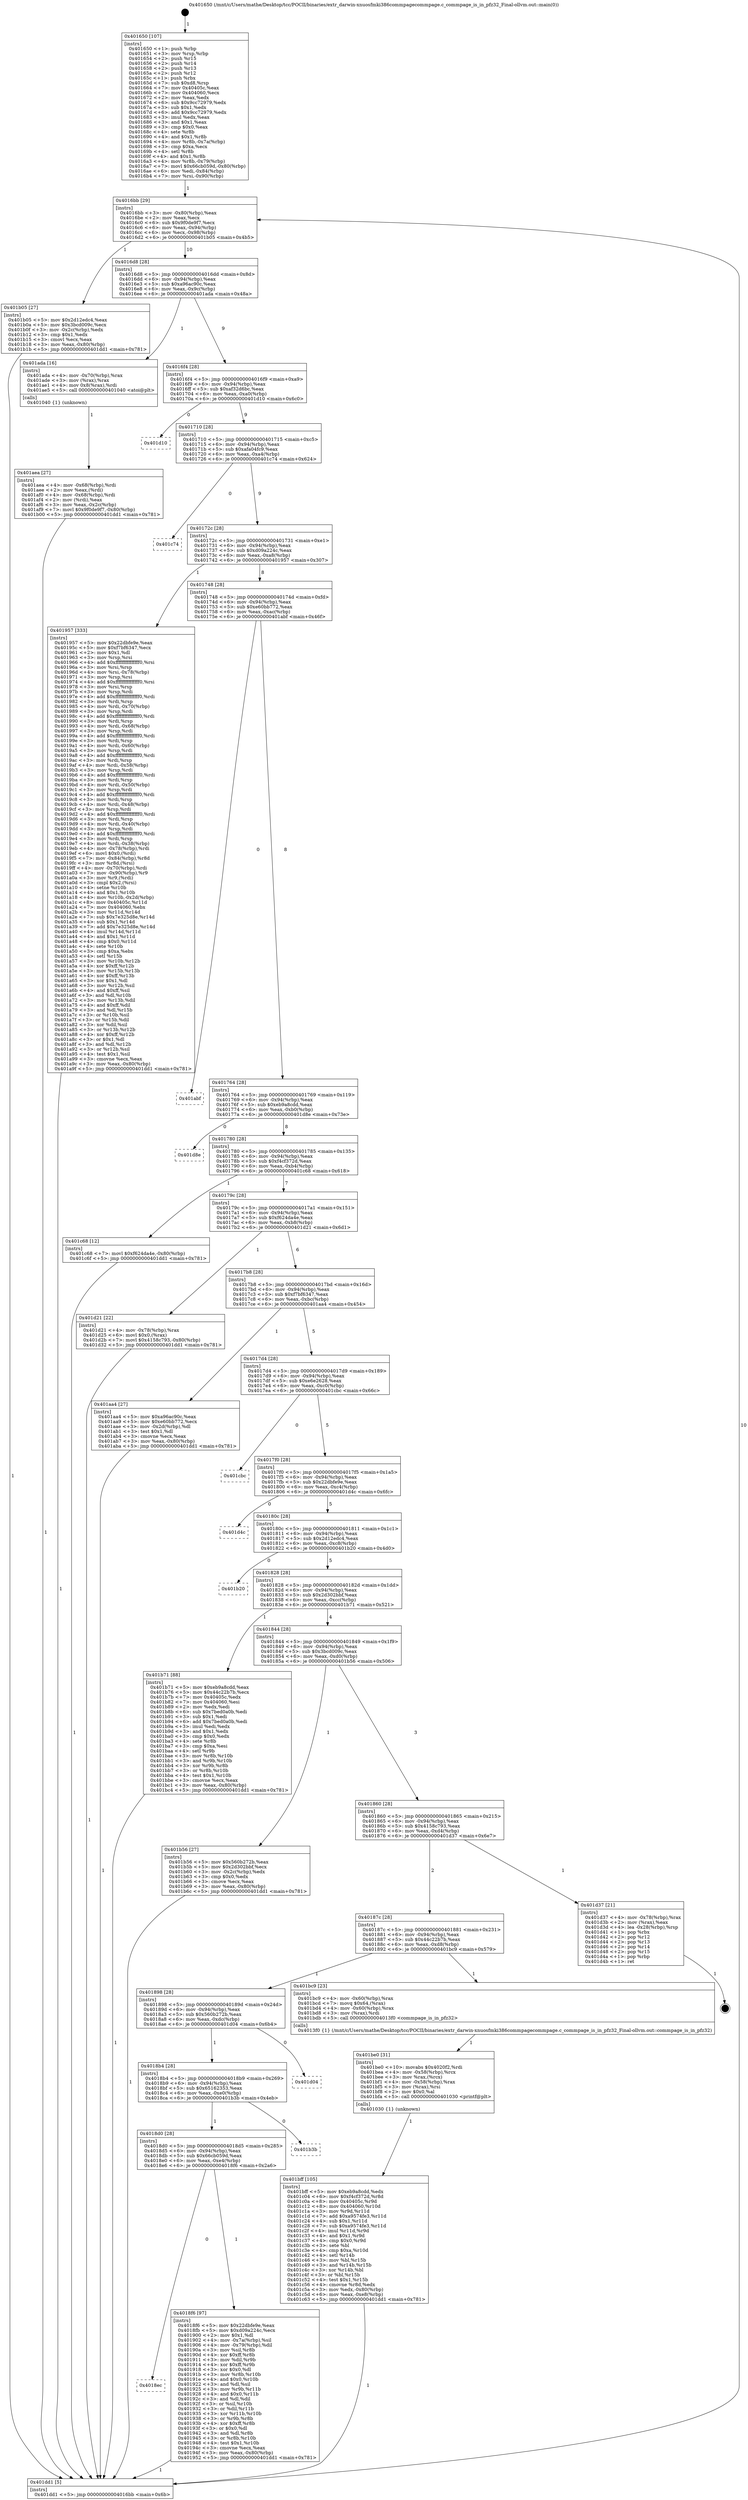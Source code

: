 digraph "0x401650" {
  label = "0x401650 (/mnt/c/Users/mathe/Desktop/tcc/POCII/binaries/extr_darwin-xnuosfmki386commpagecommpage.c_commpage_is_in_pfz32_Final-ollvm.out::main(0))"
  labelloc = "t"
  node[shape=record]

  Entry [label="",width=0.3,height=0.3,shape=circle,fillcolor=black,style=filled]
  "0x4016bb" [label="{
     0x4016bb [29]\l
     | [instrs]\l
     &nbsp;&nbsp;0x4016bb \<+3\>: mov -0x80(%rbp),%eax\l
     &nbsp;&nbsp;0x4016be \<+2\>: mov %eax,%ecx\l
     &nbsp;&nbsp;0x4016c0 \<+6\>: sub $0x9f0de9f7,%ecx\l
     &nbsp;&nbsp;0x4016c6 \<+6\>: mov %eax,-0x94(%rbp)\l
     &nbsp;&nbsp;0x4016cc \<+6\>: mov %ecx,-0x98(%rbp)\l
     &nbsp;&nbsp;0x4016d2 \<+6\>: je 0000000000401b05 \<main+0x4b5\>\l
  }"]
  "0x401b05" [label="{
     0x401b05 [27]\l
     | [instrs]\l
     &nbsp;&nbsp;0x401b05 \<+5\>: mov $0x2d12edc4,%eax\l
     &nbsp;&nbsp;0x401b0a \<+5\>: mov $0x3bcd009c,%ecx\l
     &nbsp;&nbsp;0x401b0f \<+3\>: mov -0x2c(%rbp),%edx\l
     &nbsp;&nbsp;0x401b12 \<+3\>: cmp $0x1,%edx\l
     &nbsp;&nbsp;0x401b15 \<+3\>: cmovl %ecx,%eax\l
     &nbsp;&nbsp;0x401b18 \<+3\>: mov %eax,-0x80(%rbp)\l
     &nbsp;&nbsp;0x401b1b \<+5\>: jmp 0000000000401dd1 \<main+0x781\>\l
  }"]
  "0x4016d8" [label="{
     0x4016d8 [28]\l
     | [instrs]\l
     &nbsp;&nbsp;0x4016d8 \<+5\>: jmp 00000000004016dd \<main+0x8d\>\l
     &nbsp;&nbsp;0x4016dd \<+6\>: mov -0x94(%rbp),%eax\l
     &nbsp;&nbsp;0x4016e3 \<+5\>: sub $0xa96ac90c,%eax\l
     &nbsp;&nbsp;0x4016e8 \<+6\>: mov %eax,-0x9c(%rbp)\l
     &nbsp;&nbsp;0x4016ee \<+6\>: je 0000000000401ada \<main+0x48a\>\l
  }"]
  Exit [label="",width=0.3,height=0.3,shape=circle,fillcolor=black,style=filled,peripheries=2]
  "0x401ada" [label="{
     0x401ada [16]\l
     | [instrs]\l
     &nbsp;&nbsp;0x401ada \<+4\>: mov -0x70(%rbp),%rax\l
     &nbsp;&nbsp;0x401ade \<+3\>: mov (%rax),%rax\l
     &nbsp;&nbsp;0x401ae1 \<+4\>: mov 0x8(%rax),%rdi\l
     &nbsp;&nbsp;0x401ae5 \<+5\>: call 0000000000401040 \<atoi@plt\>\l
     | [calls]\l
     &nbsp;&nbsp;0x401040 \{1\} (unknown)\l
  }"]
  "0x4016f4" [label="{
     0x4016f4 [28]\l
     | [instrs]\l
     &nbsp;&nbsp;0x4016f4 \<+5\>: jmp 00000000004016f9 \<main+0xa9\>\l
     &nbsp;&nbsp;0x4016f9 \<+6\>: mov -0x94(%rbp),%eax\l
     &nbsp;&nbsp;0x4016ff \<+5\>: sub $0xaf32d6bc,%eax\l
     &nbsp;&nbsp;0x401704 \<+6\>: mov %eax,-0xa0(%rbp)\l
     &nbsp;&nbsp;0x40170a \<+6\>: je 0000000000401d10 \<main+0x6c0\>\l
  }"]
  "0x401bff" [label="{
     0x401bff [105]\l
     | [instrs]\l
     &nbsp;&nbsp;0x401bff \<+5\>: mov $0xeb9a8cdd,%edx\l
     &nbsp;&nbsp;0x401c04 \<+6\>: mov $0xf4cf372d,%r8d\l
     &nbsp;&nbsp;0x401c0a \<+8\>: mov 0x40405c,%r9d\l
     &nbsp;&nbsp;0x401c12 \<+8\>: mov 0x404060,%r10d\l
     &nbsp;&nbsp;0x401c1a \<+3\>: mov %r9d,%r11d\l
     &nbsp;&nbsp;0x401c1d \<+7\>: add $0xa9574fe3,%r11d\l
     &nbsp;&nbsp;0x401c24 \<+4\>: sub $0x1,%r11d\l
     &nbsp;&nbsp;0x401c28 \<+7\>: sub $0xa9574fe3,%r11d\l
     &nbsp;&nbsp;0x401c2f \<+4\>: imul %r11d,%r9d\l
     &nbsp;&nbsp;0x401c33 \<+4\>: and $0x1,%r9d\l
     &nbsp;&nbsp;0x401c37 \<+4\>: cmp $0x0,%r9d\l
     &nbsp;&nbsp;0x401c3b \<+3\>: sete %bl\l
     &nbsp;&nbsp;0x401c3e \<+4\>: cmp $0xa,%r10d\l
     &nbsp;&nbsp;0x401c42 \<+4\>: setl %r14b\l
     &nbsp;&nbsp;0x401c46 \<+3\>: mov %bl,%r15b\l
     &nbsp;&nbsp;0x401c49 \<+3\>: and %r14b,%r15b\l
     &nbsp;&nbsp;0x401c4c \<+3\>: xor %r14b,%bl\l
     &nbsp;&nbsp;0x401c4f \<+3\>: or %bl,%r15b\l
     &nbsp;&nbsp;0x401c52 \<+4\>: test $0x1,%r15b\l
     &nbsp;&nbsp;0x401c56 \<+4\>: cmovne %r8d,%edx\l
     &nbsp;&nbsp;0x401c5a \<+3\>: mov %edx,-0x80(%rbp)\l
     &nbsp;&nbsp;0x401c5d \<+6\>: mov %eax,-0xe8(%rbp)\l
     &nbsp;&nbsp;0x401c63 \<+5\>: jmp 0000000000401dd1 \<main+0x781\>\l
  }"]
  "0x401d10" [label="{
     0x401d10\l
  }", style=dashed]
  "0x401710" [label="{
     0x401710 [28]\l
     | [instrs]\l
     &nbsp;&nbsp;0x401710 \<+5\>: jmp 0000000000401715 \<main+0xc5\>\l
     &nbsp;&nbsp;0x401715 \<+6\>: mov -0x94(%rbp),%eax\l
     &nbsp;&nbsp;0x40171b \<+5\>: sub $0xafa04fc9,%eax\l
     &nbsp;&nbsp;0x401720 \<+6\>: mov %eax,-0xa4(%rbp)\l
     &nbsp;&nbsp;0x401726 \<+6\>: je 0000000000401c74 \<main+0x624\>\l
  }"]
  "0x401be0" [label="{
     0x401be0 [31]\l
     | [instrs]\l
     &nbsp;&nbsp;0x401be0 \<+10\>: movabs $0x4020f2,%rdi\l
     &nbsp;&nbsp;0x401bea \<+4\>: mov -0x58(%rbp),%rcx\l
     &nbsp;&nbsp;0x401bee \<+3\>: mov %rax,(%rcx)\l
     &nbsp;&nbsp;0x401bf1 \<+4\>: mov -0x58(%rbp),%rax\l
     &nbsp;&nbsp;0x401bf5 \<+3\>: mov (%rax),%rsi\l
     &nbsp;&nbsp;0x401bf8 \<+2\>: mov $0x0,%al\l
     &nbsp;&nbsp;0x401bfa \<+5\>: call 0000000000401030 \<printf@plt\>\l
     | [calls]\l
     &nbsp;&nbsp;0x401030 \{1\} (unknown)\l
  }"]
  "0x401c74" [label="{
     0x401c74\l
  }", style=dashed]
  "0x40172c" [label="{
     0x40172c [28]\l
     | [instrs]\l
     &nbsp;&nbsp;0x40172c \<+5\>: jmp 0000000000401731 \<main+0xe1\>\l
     &nbsp;&nbsp;0x401731 \<+6\>: mov -0x94(%rbp),%eax\l
     &nbsp;&nbsp;0x401737 \<+5\>: sub $0xd09a224c,%eax\l
     &nbsp;&nbsp;0x40173c \<+6\>: mov %eax,-0xa8(%rbp)\l
     &nbsp;&nbsp;0x401742 \<+6\>: je 0000000000401957 \<main+0x307\>\l
  }"]
  "0x401aea" [label="{
     0x401aea [27]\l
     | [instrs]\l
     &nbsp;&nbsp;0x401aea \<+4\>: mov -0x68(%rbp),%rdi\l
     &nbsp;&nbsp;0x401aee \<+2\>: mov %eax,(%rdi)\l
     &nbsp;&nbsp;0x401af0 \<+4\>: mov -0x68(%rbp),%rdi\l
     &nbsp;&nbsp;0x401af4 \<+2\>: mov (%rdi),%eax\l
     &nbsp;&nbsp;0x401af6 \<+3\>: mov %eax,-0x2c(%rbp)\l
     &nbsp;&nbsp;0x401af9 \<+7\>: movl $0x9f0de9f7,-0x80(%rbp)\l
     &nbsp;&nbsp;0x401b00 \<+5\>: jmp 0000000000401dd1 \<main+0x781\>\l
  }"]
  "0x401957" [label="{
     0x401957 [333]\l
     | [instrs]\l
     &nbsp;&nbsp;0x401957 \<+5\>: mov $0x22dbfe9e,%eax\l
     &nbsp;&nbsp;0x40195c \<+5\>: mov $0xf7bf6347,%ecx\l
     &nbsp;&nbsp;0x401961 \<+2\>: mov $0x1,%dl\l
     &nbsp;&nbsp;0x401963 \<+3\>: mov %rsp,%rsi\l
     &nbsp;&nbsp;0x401966 \<+4\>: add $0xfffffffffffffff0,%rsi\l
     &nbsp;&nbsp;0x40196a \<+3\>: mov %rsi,%rsp\l
     &nbsp;&nbsp;0x40196d \<+4\>: mov %rsi,-0x78(%rbp)\l
     &nbsp;&nbsp;0x401971 \<+3\>: mov %rsp,%rsi\l
     &nbsp;&nbsp;0x401974 \<+4\>: add $0xfffffffffffffff0,%rsi\l
     &nbsp;&nbsp;0x401978 \<+3\>: mov %rsi,%rsp\l
     &nbsp;&nbsp;0x40197b \<+3\>: mov %rsp,%rdi\l
     &nbsp;&nbsp;0x40197e \<+4\>: add $0xfffffffffffffff0,%rdi\l
     &nbsp;&nbsp;0x401982 \<+3\>: mov %rdi,%rsp\l
     &nbsp;&nbsp;0x401985 \<+4\>: mov %rdi,-0x70(%rbp)\l
     &nbsp;&nbsp;0x401989 \<+3\>: mov %rsp,%rdi\l
     &nbsp;&nbsp;0x40198c \<+4\>: add $0xfffffffffffffff0,%rdi\l
     &nbsp;&nbsp;0x401990 \<+3\>: mov %rdi,%rsp\l
     &nbsp;&nbsp;0x401993 \<+4\>: mov %rdi,-0x68(%rbp)\l
     &nbsp;&nbsp;0x401997 \<+3\>: mov %rsp,%rdi\l
     &nbsp;&nbsp;0x40199a \<+4\>: add $0xfffffffffffffff0,%rdi\l
     &nbsp;&nbsp;0x40199e \<+3\>: mov %rdi,%rsp\l
     &nbsp;&nbsp;0x4019a1 \<+4\>: mov %rdi,-0x60(%rbp)\l
     &nbsp;&nbsp;0x4019a5 \<+3\>: mov %rsp,%rdi\l
     &nbsp;&nbsp;0x4019a8 \<+4\>: add $0xfffffffffffffff0,%rdi\l
     &nbsp;&nbsp;0x4019ac \<+3\>: mov %rdi,%rsp\l
     &nbsp;&nbsp;0x4019af \<+4\>: mov %rdi,-0x58(%rbp)\l
     &nbsp;&nbsp;0x4019b3 \<+3\>: mov %rsp,%rdi\l
     &nbsp;&nbsp;0x4019b6 \<+4\>: add $0xfffffffffffffff0,%rdi\l
     &nbsp;&nbsp;0x4019ba \<+3\>: mov %rdi,%rsp\l
     &nbsp;&nbsp;0x4019bd \<+4\>: mov %rdi,-0x50(%rbp)\l
     &nbsp;&nbsp;0x4019c1 \<+3\>: mov %rsp,%rdi\l
     &nbsp;&nbsp;0x4019c4 \<+4\>: add $0xfffffffffffffff0,%rdi\l
     &nbsp;&nbsp;0x4019c8 \<+3\>: mov %rdi,%rsp\l
     &nbsp;&nbsp;0x4019cb \<+4\>: mov %rdi,-0x48(%rbp)\l
     &nbsp;&nbsp;0x4019cf \<+3\>: mov %rsp,%rdi\l
     &nbsp;&nbsp;0x4019d2 \<+4\>: add $0xfffffffffffffff0,%rdi\l
     &nbsp;&nbsp;0x4019d6 \<+3\>: mov %rdi,%rsp\l
     &nbsp;&nbsp;0x4019d9 \<+4\>: mov %rdi,-0x40(%rbp)\l
     &nbsp;&nbsp;0x4019dd \<+3\>: mov %rsp,%rdi\l
     &nbsp;&nbsp;0x4019e0 \<+4\>: add $0xfffffffffffffff0,%rdi\l
     &nbsp;&nbsp;0x4019e4 \<+3\>: mov %rdi,%rsp\l
     &nbsp;&nbsp;0x4019e7 \<+4\>: mov %rdi,-0x38(%rbp)\l
     &nbsp;&nbsp;0x4019eb \<+4\>: mov -0x78(%rbp),%rdi\l
     &nbsp;&nbsp;0x4019ef \<+6\>: movl $0x0,(%rdi)\l
     &nbsp;&nbsp;0x4019f5 \<+7\>: mov -0x84(%rbp),%r8d\l
     &nbsp;&nbsp;0x4019fc \<+3\>: mov %r8d,(%rsi)\l
     &nbsp;&nbsp;0x4019ff \<+4\>: mov -0x70(%rbp),%rdi\l
     &nbsp;&nbsp;0x401a03 \<+7\>: mov -0x90(%rbp),%r9\l
     &nbsp;&nbsp;0x401a0a \<+3\>: mov %r9,(%rdi)\l
     &nbsp;&nbsp;0x401a0d \<+3\>: cmpl $0x2,(%rsi)\l
     &nbsp;&nbsp;0x401a10 \<+4\>: setne %r10b\l
     &nbsp;&nbsp;0x401a14 \<+4\>: and $0x1,%r10b\l
     &nbsp;&nbsp;0x401a18 \<+4\>: mov %r10b,-0x2d(%rbp)\l
     &nbsp;&nbsp;0x401a1c \<+8\>: mov 0x40405c,%r11d\l
     &nbsp;&nbsp;0x401a24 \<+7\>: mov 0x404060,%ebx\l
     &nbsp;&nbsp;0x401a2b \<+3\>: mov %r11d,%r14d\l
     &nbsp;&nbsp;0x401a2e \<+7\>: sub $0x7e325d8e,%r14d\l
     &nbsp;&nbsp;0x401a35 \<+4\>: sub $0x1,%r14d\l
     &nbsp;&nbsp;0x401a39 \<+7\>: add $0x7e325d8e,%r14d\l
     &nbsp;&nbsp;0x401a40 \<+4\>: imul %r14d,%r11d\l
     &nbsp;&nbsp;0x401a44 \<+4\>: and $0x1,%r11d\l
     &nbsp;&nbsp;0x401a48 \<+4\>: cmp $0x0,%r11d\l
     &nbsp;&nbsp;0x401a4c \<+4\>: sete %r10b\l
     &nbsp;&nbsp;0x401a50 \<+3\>: cmp $0xa,%ebx\l
     &nbsp;&nbsp;0x401a53 \<+4\>: setl %r15b\l
     &nbsp;&nbsp;0x401a57 \<+3\>: mov %r10b,%r12b\l
     &nbsp;&nbsp;0x401a5a \<+4\>: xor $0xff,%r12b\l
     &nbsp;&nbsp;0x401a5e \<+3\>: mov %r15b,%r13b\l
     &nbsp;&nbsp;0x401a61 \<+4\>: xor $0xff,%r13b\l
     &nbsp;&nbsp;0x401a65 \<+3\>: xor $0x1,%dl\l
     &nbsp;&nbsp;0x401a68 \<+3\>: mov %r12b,%sil\l
     &nbsp;&nbsp;0x401a6b \<+4\>: and $0xff,%sil\l
     &nbsp;&nbsp;0x401a6f \<+3\>: and %dl,%r10b\l
     &nbsp;&nbsp;0x401a72 \<+3\>: mov %r13b,%dil\l
     &nbsp;&nbsp;0x401a75 \<+4\>: and $0xff,%dil\l
     &nbsp;&nbsp;0x401a79 \<+3\>: and %dl,%r15b\l
     &nbsp;&nbsp;0x401a7c \<+3\>: or %r10b,%sil\l
     &nbsp;&nbsp;0x401a7f \<+3\>: or %r15b,%dil\l
     &nbsp;&nbsp;0x401a82 \<+3\>: xor %dil,%sil\l
     &nbsp;&nbsp;0x401a85 \<+3\>: or %r13b,%r12b\l
     &nbsp;&nbsp;0x401a88 \<+4\>: xor $0xff,%r12b\l
     &nbsp;&nbsp;0x401a8c \<+3\>: or $0x1,%dl\l
     &nbsp;&nbsp;0x401a8f \<+3\>: and %dl,%r12b\l
     &nbsp;&nbsp;0x401a92 \<+3\>: or %r12b,%sil\l
     &nbsp;&nbsp;0x401a95 \<+4\>: test $0x1,%sil\l
     &nbsp;&nbsp;0x401a99 \<+3\>: cmovne %ecx,%eax\l
     &nbsp;&nbsp;0x401a9c \<+3\>: mov %eax,-0x80(%rbp)\l
     &nbsp;&nbsp;0x401a9f \<+5\>: jmp 0000000000401dd1 \<main+0x781\>\l
  }"]
  "0x401748" [label="{
     0x401748 [28]\l
     | [instrs]\l
     &nbsp;&nbsp;0x401748 \<+5\>: jmp 000000000040174d \<main+0xfd\>\l
     &nbsp;&nbsp;0x40174d \<+6\>: mov -0x94(%rbp),%eax\l
     &nbsp;&nbsp;0x401753 \<+5\>: sub $0xe60bb772,%eax\l
     &nbsp;&nbsp;0x401758 \<+6\>: mov %eax,-0xac(%rbp)\l
     &nbsp;&nbsp;0x40175e \<+6\>: je 0000000000401abf \<main+0x46f\>\l
  }"]
  "0x401650" [label="{
     0x401650 [107]\l
     | [instrs]\l
     &nbsp;&nbsp;0x401650 \<+1\>: push %rbp\l
     &nbsp;&nbsp;0x401651 \<+3\>: mov %rsp,%rbp\l
     &nbsp;&nbsp;0x401654 \<+2\>: push %r15\l
     &nbsp;&nbsp;0x401656 \<+2\>: push %r14\l
     &nbsp;&nbsp;0x401658 \<+2\>: push %r13\l
     &nbsp;&nbsp;0x40165a \<+2\>: push %r12\l
     &nbsp;&nbsp;0x40165c \<+1\>: push %rbx\l
     &nbsp;&nbsp;0x40165d \<+7\>: sub $0xd8,%rsp\l
     &nbsp;&nbsp;0x401664 \<+7\>: mov 0x40405c,%eax\l
     &nbsp;&nbsp;0x40166b \<+7\>: mov 0x404060,%ecx\l
     &nbsp;&nbsp;0x401672 \<+2\>: mov %eax,%edx\l
     &nbsp;&nbsp;0x401674 \<+6\>: sub $0x9cc72979,%edx\l
     &nbsp;&nbsp;0x40167a \<+3\>: sub $0x1,%edx\l
     &nbsp;&nbsp;0x40167d \<+6\>: add $0x9cc72979,%edx\l
     &nbsp;&nbsp;0x401683 \<+3\>: imul %edx,%eax\l
     &nbsp;&nbsp;0x401686 \<+3\>: and $0x1,%eax\l
     &nbsp;&nbsp;0x401689 \<+3\>: cmp $0x0,%eax\l
     &nbsp;&nbsp;0x40168c \<+4\>: sete %r8b\l
     &nbsp;&nbsp;0x401690 \<+4\>: and $0x1,%r8b\l
     &nbsp;&nbsp;0x401694 \<+4\>: mov %r8b,-0x7a(%rbp)\l
     &nbsp;&nbsp;0x401698 \<+3\>: cmp $0xa,%ecx\l
     &nbsp;&nbsp;0x40169b \<+4\>: setl %r8b\l
     &nbsp;&nbsp;0x40169f \<+4\>: and $0x1,%r8b\l
     &nbsp;&nbsp;0x4016a3 \<+4\>: mov %r8b,-0x79(%rbp)\l
     &nbsp;&nbsp;0x4016a7 \<+7\>: movl $0x66cb059d,-0x80(%rbp)\l
     &nbsp;&nbsp;0x4016ae \<+6\>: mov %edi,-0x84(%rbp)\l
     &nbsp;&nbsp;0x4016b4 \<+7\>: mov %rsi,-0x90(%rbp)\l
  }"]
  "0x401abf" [label="{
     0x401abf\l
  }", style=dashed]
  "0x401764" [label="{
     0x401764 [28]\l
     | [instrs]\l
     &nbsp;&nbsp;0x401764 \<+5\>: jmp 0000000000401769 \<main+0x119\>\l
     &nbsp;&nbsp;0x401769 \<+6\>: mov -0x94(%rbp),%eax\l
     &nbsp;&nbsp;0x40176f \<+5\>: sub $0xeb9a8cdd,%eax\l
     &nbsp;&nbsp;0x401774 \<+6\>: mov %eax,-0xb0(%rbp)\l
     &nbsp;&nbsp;0x40177a \<+6\>: je 0000000000401d8e \<main+0x73e\>\l
  }"]
  "0x401dd1" [label="{
     0x401dd1 [5]\l
     | [instrs]\l
     &nbsp;&nbsp;0x401dd1 \<+5\>: jmp 00000000004016bb \<main+0x6b\>\l
  }"]
  "0x401d8e" [label="{
     0x401d8e\l
  }", style=dashed]
  "0x401780" [label="{
     0x401780 [28]\l
     | [instrs]\l
     &nbsp;&nbsp;0x401780 \<+5\>: jmp 0000000000401785 \<main+0x135\>\l
     &nbsp;&nbsp;0x401785 \<+6\>: mov -0x94(%rbp),%eax\l
     &nbsp;&nbsp;0x40178b \<+5\>: sub $0xf4cf372d,%eax\l
     &nbsp;&nbsp;0x401790 \<+6\>: mov %eax,-0xb4(%rbp)\l
     &nbsp;&nbsp;0x401796 \<+6\>: je 0000000000401c68 \<main+0x618\>\l
  }"]
  "0x4018ec" [label="{
     0x4018ec\l
  }", style=dashed]
  "0x401c68" [label="{
     0x401c68 [12]\l
     | [instrs]\l
     &nbsp;&nbsp;0x401c68 \<+7\>: movl $0xf624da4e,-0x80(%rbp)\l
     &nbsp;&nbsp;0x401c6f \<+5\>: jmp 0000000000401dd1 \<main+0x781\>\l
  }"]
  "0x40179c" [label="{
     0x40179c [28]\l
     | [instrs]\l
     &nbsp;&nbsp;0x40179c \<+5\>: jmp 00000000004017a1 \<main+0x151\>\l
     &nbsp;&nbsp;0x4017a1 \<+6\>: mov -0x94(%rbp),%eax\l
     &nbsp;&nbsp;0x4017a7 \<+5\>: sub $0xf624da4e,%eax\l
     &nbsp;&nbsp;0x4017ac \<+6\>: mov %eax,-0xb8(%rbp)\l
     &nbsp;&nbsp;0x4017b2 \<+6\>: je 0000000000401d21 \<main+0x6d1\>\l
  }"]
  "0x4018f6" [label="{
     0x4018f6 [97]\l
     | [instrs]\l
     &nbsp;&nbsp;0x4018f6 \<+5\>: mov $0x22dbfe9e,%eax\l
     &nbsp;&nbsp;0x4018fb \<+5\>: mov $0xd09a224c,%ecx\l
     &nbsp;&nbsp;0x401900 \<+2\>: mov $0x1,%dl\l
     &nbsp;&nbsp;0x401902 \<+4\>: mov -0x7a(%rbp),%sil\l
     &nbsp;&nbsp;0x401906 \<+4\>: mov -0x79(%rbp),%dil\l
     &nbsp;&nbsp;0x40190a \<+3\>: mov %sil,%r8b\l
     &nbsp;&nbsp;0x40190d \<+4\>: xor $0xff,%r8b\l
     &nbsp;&nbsp;0x401911 \<+3\>: mov %dil,%r9b\l
     &nbsp;&nbsp;0x401914 \<+4\>: xor $0xff,%r9b\l
     &nbsp;&nbsp;0x401918 \<+3\>: xor $0x0,%dl\l
     &nbsp;&nbsp;0x40191b \<+3\>: mov %r8b,%r10b\l
     &nbsp;&nbsp;0x40191e \<+4\>: and $0x0,%r10b\l
     &nbsp;&nbsp;0x401922 \<+3\>: and %dl,%sil\l
     &nbsp;&nbsp;0x401925 \<+3\>: mov %r9b,%r11b\l
     &nbsp;&nbsp;0x401928 \<+4\>: and $0x0,%r11b\l
     &nbsp;&nbsp;0x40192c \<+3\>: and %dl,%dil\l
     &nbsp;&nbsp;0x40192f \<+3\>: or %sil,%r10b\l
     &nbsp;&nbsp;0x401932 \<+3\>: or %dil,%r11b\l
     &nbsp;&nbsp;0x401935 \<+3\>: xor %r11b,%r10b\l
     &nbsp;&nbsp;0x401938 \<+3\>: or %r9b,%r8b\l
     &nbsp;&nbsp;0x40193b \<+4\>: xor $0xff,%r8b\l
     &nbsp;&nbsp;0x40193f \<+3\>: or $0x0,%dl\l
     &nbsp;&nbsp;0x401942 \<+3\>: and %dl,%r8b\l
     &nbsp;&nbsp;0x401945 \<+3\>: or %r8b,%r10b\l
     &nbsp;&nbsp;0x401948 \<+4\>: test $0x1,%r10b\l
     &nbsp;&nbsp;0x40194c \<+3\>: cmovne %ecx,%eax\l
     &nbsp;&nbsp;0x40194f \<+3\>: mov %eax,-0x80(%rbp)\l
     &nbsp;&nbsp;0x401952 \<+5\>: jmp 0000000000401dd1 \<main+0x781\>\l
  }"]
  "0x401d21" [label="{
     0x401d21 [22]\l
     | [instrs]\l
     &nbsp;&nbsp;0x401d21 \<+4\>: mov -0x78(%rbp),%rax\l
     &nbsp;&nbsp;0x401d25 \<+6\>: movl $0x0,(%rax)\l
     &nbsp;&nbsp;0x401d2b \<+7\>: movl $0x4158c793,-0x80(%rbp)\l
     &nbsp;&nbsp;0x401d32 \<+5\>: jmp 0000000000401dd1 \<main+0x781\>\l
  }"]
  "0x4017b8" [label="{
     0x4017b8 [28]\l
     | [instrs]\l
     &nbsp;&nbsp;0x4017b8 \<+5\>: jmp 00000000004017bd \<main+0x16d\>\l
     &nbsp;&nbsp;0x4017bd \<+6\>: mov -0x94(%rbp),%eax\l
     &nbsp;&nbsp;0x4017c3 \<+5\>: sub $0xf7bf6347,%eax\l
     &nbsp;&nbsp;0x4017c8 \<+6\>: mov %eax,-0xbc(%rbp)\l
     &nbsp;&nbsp;0x4017ce \<+6\>: je 0000000000401aa4 \<main+0x454\>\l
  }"]
  "0x4018d0" [label="{
     0x4018d0 [28]\l
     | [instrs]\l
     &nbsp;&nbsp;0x4018d0 \<+5\>: jmp 00000000004018d5 \<main+0x285\>\l
     &nbsp;&nbsp;0x4018d5 \<+6\>: mov -0x94(%rbp),%eax\l
     &nbsp;&nbsp;0x4018db \<+5\>: sub $0x66cb059d,%eax\l
     &nbsp;&nbsp;0x4018e0 \<+6\>: mov %eax,-0xe4(%rbp)\l
     &nbsp;&nbsp;0x4018e6 \<+6\>: je 00000000004018f6 \<main+0x2a6\>\l
  }"]
  "0x401aa4" [label="{
     0x401aa4 [27]\l
     | [instrs]\l
     &nbsp;&nbsp;0x401aa4 \<+5\>: mov $0xa96ac90c,%eax\l
     &nbsp;&nbsp;0x401aa9 \<+5\>: mov $0xe60bb772,%ecx\l
     &nbsp;&nbsp;0x401aae \<+3\>: mov -0x2d(%rbp),%dl\l
     &nbsp;&nbsp;0x401ab1 \<+3\>: test $0x1,%dl\l
     &nbsp;&nbsp;0x401ab4 \<+3\>: cmovne %ecx,%eax\l
     &nbsp;&nbsp;0x401ab7 \<+3\>: mov %eax,-0x80(%rbp)\l
     &nbsp;&nbsp;0x401aba \<+5\>: jmp 0000000000401dd1 \<main+0x781\>\l
  }"]
  "0x4017d4" [label="{
     0x4017d4 [28]\l
     | [instrs]\l
     &nbsp;&nbsp;0x4017d4 \<+5\>: jmp 00000000004017d9 \<main+0x189\>\l
     &nbsp;&nbsp;0x4017d9 \<+6\>: mov -0x94(%rbp),%eax\l
     &nbsp;&nbsp;0x4017df \<+5\>: sub $0xe6e2628,%eax\l
     &nbsp;&nbsp;0x4017e4 \<+6\>: mov %eax,-0xc0(%rbp)\l
     &nbsp;&nbsp;0x4017ea \<+6\>: je 0000000000401cbc \<main+0x66c\>\l
  }"]
  "0x401b3b" [label="{
     0x401b3b\l
  }", style=dashed]
  "0x401cbc" [label="{
     0x401cbc\l
  }", style=dashed]
  "0x4017f0" [label="{
     0x4017f0 [28]\l
     | [instrs]\l
     &nbsp;&nbsp;0x4017f0 \<+5\>: jmp 00000000004017f5 \<main+0x1a5\>\l
     &nbsp;&nbsp;0x4017f5 \<+6\>: mov -0x94(%rbp),%eax\l
     &nbsp;&nbsp;0x4017fb \<+5\>: sub $0x22dbfe9e,%eax\l
     &nbsp;&nbsp;0x401800 \<+6\>: mov %eax,-0xc4(%rbp)\l
     &nbsp;&nbsp;0x401806 \<+6\>: je 0000000000401d4c \<main+0x6fc\>\l
  }"]
  "0x4018b4" [label="{
     0x4018b4 [28]\l
     | [instrs]\l
     &nbsp;&nbsp;0x4018b4 \<+5\>: jmp 00000000004018b9 \<main+0x269\>\l
     &nbsp;&nbsp;0x4018b9 \<+6\>: mov -0x94(%rbp),%eax\l
     &nbsp;&nbsp;0x4018bf \<+5\>: sub $0x65162353,%eax\l
     &nbsp;&nbsp;0x4018c4 \<+6\>: mov %eax,-0xe0(%rbp)\l
     &nbsp;&nbsp;0x4018ca \<+6\>: je 0000000000401b3b \<main+0x4eb\>\l
  }"]
  "0x401d4c" [label="{
     0x401d4c\l
  }", style=dashed]
  "0x40180c" [label="{
     0x40180c [28]\l
     | [instrs]\l
     &nbsp;&nbsp;0x40180c \<+5\>: jmp 0000000000401811 \<main+0x1c1\>\l
     &nbsp;&nbsp;0x401811 \<+6\>: mov -0x94(%rbp),%eax\l
     &nbsp;&nbsp;0x401817 \<+5\>: sub $0x2d12edc4,%eax\l
     &nbsp;&nbsp;0x40181c \<+6\>: mov %eax,-0xc8(%rbp)\l
     &nbsp;&nbsp;0x401822 \<+6\>: je 0000000000401b20 \<main+0x4d0\>\l
  }"]
  "0x401d04" [label="{
     0x401d04\l
  }", style=dashed]
  "0x401b20" [label="{
     0x401b20\l
  }", style=dashed]
  "0x401828" [label="{
     0x401828 [28]\l
     | [instrs]\l
     &nbsp;&nbsp;0x401828 \<+5\>: jmp 000000000040182d \<main+0x1dd\>\l
     &nbsp;&nbsp;0x40182d \<+6\>: mov -0x94(%rbp),%eax\l
     &nbsp;&nbsp;0x401833 \<+5\>: sub $0x2d302bbf,%eax\l
     &nbsp;&nbsp;0x401838 \<+6\>: mov %eax,-0xcc(%rbp)\l
     &nbsp;&nbsp;0x40183e \<+6\>: je 0000000000401b71 \<main+0x521\>\l
  }"]
  "0x401898" [label="{
     0x401898 [28]\l
     | [instrs]\l
     &nbsp;&nbsp;0x401898 \<+5\>: jmp 000000000040189d \<main+0x24d\>\l
     &nbsp;&nbsp;0x40189d \<+6\>: mov -0x94(%rbp),%eax\l
     &nbsp;&nbsp;0x4018a3 \<+5\>: sub $0x560b272b,%eax\l
     &nbsp;&nbsp;0x4018a8 \<+6\>: mov %eax,-0xdc(%rbp)\l
     &nbsp;&nbsp;0x4018ae \<+6\>: je 0000000000401d04 \<main+0x6b4\>\l
  }"]
  "0x401b71" [label="{
     0x401b71 [88]\l
     | [instrs]\l
     &nbsp;&nbsp;0x401b71 \<+5\>: mov $0xeb9a8cdd,%eax\l
     &nbsp;&nbsp;0x401b76 \<+5\>: mov $0x44c22b7b,%ecx\l
     &nbsp;&nbsp;0x401b7b \<+7\>: mov 0x40405c,%edx\l
     &nbsp;&nbsp;0x401b82 \<+7\>: mov 0x404060,%esi\l
     &nbsp;&nbsp;0x401b89 \<+2\>: mov %edx,%edi\l
     &nbsp;&nbsp;0x401b8b \<+6\>: sub $0x7bed0a0b,%edi\l
     &nbsp;&nbsp;0x401b91 \<+3\>: sub $0x1,%edi\l
     &nbsp;&nbsp;0x401b94 \<+6\>: add $0x7bed0a0b,%edi\l
     &nbsp;&nbsp;0x401b9a \<+3\>: imul %edi,%edx\l
     &nbsp;&nbsp;0x401b9d \<+3\>: and $0x1,%edx\l
     &nbsp;&nbsp;0x401ba0 \<+3\>: cmp $0x0,%edx\l
     &nbsp;&nbsp;0x401ba3 \<+4\>: sete %r8b\l
     &nbsp;&nbsp;0x401ba7 \<+3\>: cmp $0xa,%esi\l
     &nbsp;&nbsp;0x401baa \<+4\>: setl %r9b\l
     &nbsp;&nbsp;0x401bae \<+3\>: mov %r8b,%r10b\l
     &nbsp;&nbsp;0x401bb1 \<+3\>: and %r9b,%r10b\l
     &nbsp;&nbsp;0x401bb4 \<+3\>: xor %r9b,%r8b\l
     &nbsp;&nbsp;0x401bb7 \<+3\>: or %r8b,%r10b\l
     &nbsp;&nbsp;0x401bba \<+4\>: test $0x1,%r10b\l
     &nbsp;&nbsp;0x401bbe \<+3\>: cmovne %ecx,%eax\l
     &nbsp;&nbsp;0x401bc1 \<+3\>: mov %eax,-0x80(%rbp)\l
     &nbsp;&nbsp;0x401bc4 \<+5\>: jmp 0000000000401dd1 \<main+0x781\>\l
  }"]
  "0x401844" [label="{
     0x401844 [28]\l
     | [instrs]\l
     &nbsp;&nbsp;0x401844 \<+5\>: jmp 0000000000401849 \<main+0x1f9\>\l
     &nbsp;&nbsp;0x401849 \<+6\>: mov -0x94(%rbp),%eax\l
     &nbsp;&nbsp;0x40184f \<+5\>: sub $0x3bcd009c,%eax\l
     &nbsp;&nbsp;0x401854 \<+6\>: mov %eax,-0xd0(%rbp)\l
     &nbsp;&nbsp;0x40185a \<+6\>: je 0000000000401b56 \<main+0x506\>\l
  }"]
  "0x401bc9" [label="{
     0x401bc9 [23]\l
     | [instrs]\l
     &nbsp;&nbsp;0x401bc9 \<+4\>: mov -0x60(%rbp),%rax\l
     &nbsp;&nbsp;0x401bcd \<+7\>: movq $0x64,(%rax)\l
     &nbsp;&nbsp;0x401bd4 \<+4\>: mov -0x60(%rbp),%rax\l
     &nbsp;&nbsp;0x401bd8 \<+3\>: mov (%rax),%rdi\l
     &nbsp;&nbsp;0x401bdb \<+5\>: call 00000000004013f0 \<commpage_is_in_pfz32\>\l
     | [calls]\l
     &nbsp;&nbsp;0x4013f0 \{1\} (/mnt/c/Users/mathe/Desktop/tcc/POCII/binaries/extr_darwin-xnuosfmki386commpagecommpage.c_commpage_is_in_pfz32_Final-ollvm.out::commpage_is_in_pfz32)\l
  }"]
  "0x401b56" [label="{
     0x401b56 [27]\l
     | [instrs]\l
     &nbsp;&nbsp;0x401b56 \<+5\>: mov $0x560b272b,%eax\l
     &nbsp;&nbsp;0x401b5b \<+5\>: mov $0x2d302bbf,%ecx\l
     &nbsp;&nbsp;0x401b60 \<+3\>: mov -0x2c(%rbp),%edx\l
     &nbsp;&nbsp;0x401b63 \<+3\>: cmp $0x0,%edx\l
     &nbsp;&nbsp;0x401b66 \<+3\>: cmove %ecx,%eax\l
     &nbsp;&nbsp;0x401b69 \<+3\>: mov %eax,-0x80(%rbp)\l
     &nbsp;&nbsp;0x401b6c \<+5\>: jmp 0000000000401dd1 \<main+0x781\>\l
  }"]
  "0x401860" [label="{
     0x401860 [28]\l
     | [instrs]\l
     &nbsp;&nbsp;0x401860 \<+5\>: jmp 0000000000401865 \<main+0x215\>\l
     &nbsp;&nbsp;0x401865 \<+6\>: mov -0x94(%rbp),%eax\l
     &nbsp;&nbsp;0x40186b \<+5\>: sub $0x4158c793,%eax\l
     &nbsp;&nbsp;0x401870 \<+6\>: mov %eax,-0xd4(%rbp)\l
     &nbsp;&nbsp;0x401876 \<+6\>: je 0000000000401d37 \<main+0x6e7\>\l
  }"]
  "0x40187c" [label="{
     0x40187c [28]\l
     | [instrs]\l
     &nbsp;&nbsp;0x40187c \<+5\>: jmp 0000000000401881 \<main+0x231\>\l
     &nbsp;&nbsp;0x401881 \<+6\>: mov -0x94(%rbp),%eax\l
     &nbsp;&nbsp;0x401887 \<+5\>: sub $0x44c22b7b,%eax\l
     &nbsp;&nbsp;0x40188c \<+6\>: mov %eax,-0xd8(%rbp)\l
     &nbsp;&nbsp;0x401892 \<+6\>: je 0000000000401bc9 \<main+0x579\>\l
  }"]
  "0x401d37" [label="{
     0x401d37 [21]\l
     | [instrs]\l
     &nbsp;&nbsp;0x401d37 \<+4\>: mov -0x78(%rbp),%rax\l
     &nbsp;&nbsp;0x401d3b \<+2\>: mov (%rax),%eax\l
     &nbsp;&nbsp;0x401d3d \<+4\>: lea -0x28(%rbp),%rsp\l
     &nbsp;&nbsp;0x401d41 \<+1\>: pop %rbx\l
     &nbsp;&nbsp;0x401d42 \<+2\>: pop %r12\l
     &nbsp;&nbsp;0x401d44 \<+2\>: pop %r13\l
     &nbsp;&nbsp;0x401d46 \<+2\>: pop %r14\l
     &nbsp;&nbsp;0x401d48 \<+2\>: pop %r15\l
     &nbsp;&nbsp;0x401d4a \<+1\>: pop %rbp\l
     &nbsp;&nbsp;0x401d4b \<+1\>: ret\l
  }"]
  Entry -> "0x401650" [label=" 1"]
  "0x4016bb" -> "0x401b05" [label=" 1"]
  "0x4016bb" -> "0x4016d8" [label=" 10"]
  "0x401d37" -> Exit [label=" 1"]
  "0x4016d8" -> "0x401ada" [label=" 1"]
  "0x4016d8" -> "0x4016f4" [label=" 9"]
  "0x401d21" -> "0x401dd1" [label=" 1"]
  "0x4016f4" -> "0x401d10" [label=" 0"]
  "0x4016f4" -> "0x401710" [label=" 9"]
  "0x401c68" -> "0x401dd1" [label=" 1"]
  "0x401710" -> "0x401c74" [label=" 0"]
  "0x401710" -> "0x40172c" [label=" 9"]
  "0x401bff" -> "0x401dd1" [label=" 1"]
  "0x40172c" -> "0x401957" [label=" 1"]
  "0x40172c" -> "0x401748" [label=" 8"]
  "0x401be0" -> "0x401bff" [label=" 1"]
  "0x401748" -> "0x401abf" [label=" 0"]
  "0x401748" -> "0x401764" [label=" 8"]
  "0x401b71" -> "0x401dd1" [label=" 1"]
  "0x401764" -> "0x401d8e" [label=" 0"]
  "0x401764" -> "0x401780" [label=" 8"]
  "0x401b56" -> "0x401dd1" [label=" 1"]
  "0x401780" -> "0x401c68" [label=" 1"]
  "0x401780" -> "0x40179c" [label=" 7"]
  "0x401b05" -> "0x401dd1" [label=" 1"]
  "0x40179c" -> "0x401d21" [label=" 1"]
  "0x40179c" -> "0x4017b8" [label=" 6"]
  "0x401aea" -> "0x401dd1" [label=" 1"]
  "0x4017b8" -> "0x401aa4" [label=" 1"]
  "0x4017b8" -> "0x4017d4" [label=" 5"]
  "0x401aa4" -> "0x401dd1" [label=" 1"]
  "0x4017d4" -> "0x401cbc" [label=" 0"]
  "0x4017d4" -> "0x4017f0" [label=" 5"]
  "0x401957" -> "0x401dd1" [label=" 1"]
  "0x4017f0" -> "0x401d4c" [label=" 0"]
  "0x4017f0" -> "0x40180c" [label=" 5"]
  "0x401dd1" -> "0x4016bb" [label=" 10"]
  "0x40180c" -> "0x401b20" [label=" 0"]
  "0x40180c" -> "0x401828" [label=" 5"]
  "0x401650" -> "0x4016bb" [label=" 1"]
  "0x401828" -> "0x401b71" [label=" 1"]
  "0x401828" -> "0x401844" [label=" 4"]
  "0x4018d0" -> "0x4018ec" [label=" 0"]
  "0x401844" -> "0x401b56" [label=" 1"]
  "0x401844" -> "0x401860" [label=" 3"]
  "0x4018d0" -> "0x4018f6" [label=" 1"]
  "0x401860" -> "0x401d37" [label=" 1"]
  "0x401860" -> "0x40187c" [label=" 2"]
  "0x401ada" -> "0x401aea" [label=" 1"]
  "0x40187c" -> "0x401bc9" [label=" 1"]
  "0x40187c" -> "0x401898" [label=" 1"]
  "0x4018f6" -> "0x401dd1" [label=" 1"]
  "0x401898" -> "0x401d04" [label=" 0"]
  "0x401898" -> "0x4018b4" [label=" 1"]
  "0x401bc9" -> "0x401be0" [label=" 1"]
  "0x4018b4" -> "0x401b3b" [label=" 0"]
  "0x4018b4" -> "0x4018d0" [label=" 1"]
}
